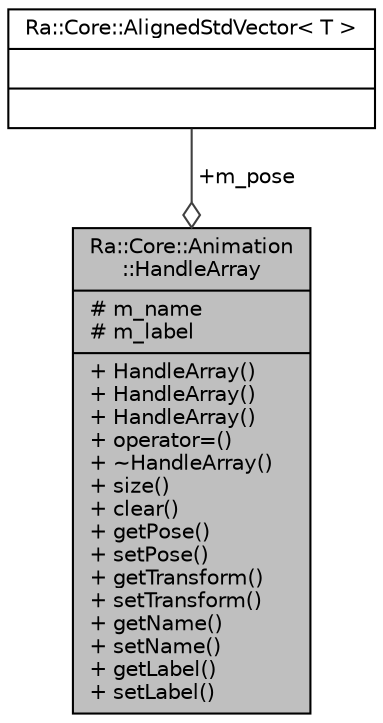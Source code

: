 digraph "Ra::Core::Animation::HandleArray"
{
 // INTERACTIVE_SVG=YES
 // LATEX_PDF_SIZE
  edge [fontname="Helvetica",fontsize="10",labelfontname="Helvetica",labelfontsize="10"];
  node [fontname="Helvetica",fontsize="10",shape=record];
  Node1 [label="{Ra::Core::Animation\l::HandleArray\n|# m_name\l# m_label\l|+ HandleArray()\l+ HandleArray()\l+ HandleArray()\l+ operator=()\l+ ~HandleArray()\l+ size()\l+ clear()\l+ getPose()\l+ setPose()\l+ getTransform()\l+ setTransform()\l+ getName()\l+ setName()\l+ getLabel()\l+ setLabel()\l}",height=0.2,width=0.4,color="black", fillcolor="grey75", style="filled", fontcolor="black",tooltip=" "];
  Node2 -> Node1 [color="grey25",fontsize="10",style="solid",label=" +m_pose" ,arrowhead="odiamond",fontname="Helvetica"];
  Node2 [label="{Ra::Core::AlignedStdVector\< T \>\n||}",height=0.2,width=0.4,color="black", fillcolor="white", style="filled",URL="$structRa_1_1Core_1_1AlignedStdVector.html",tooltip=" "];
}

